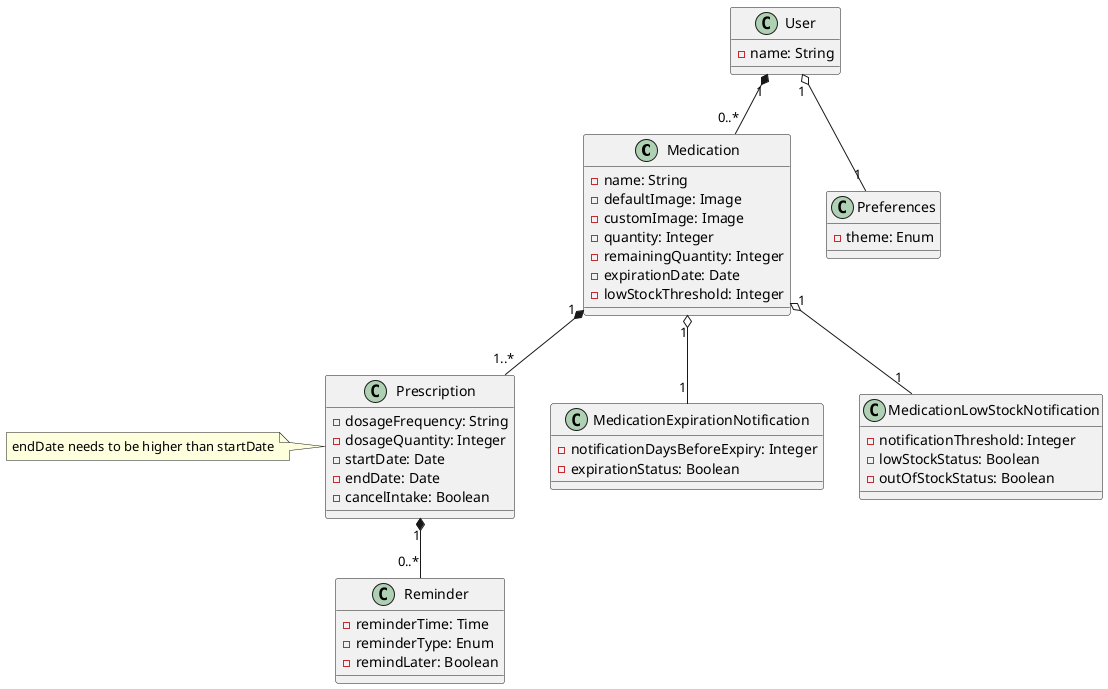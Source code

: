@startuml PINGUPILLS

class Medication {
    - name: String
    - defaultImage: Image
    - customImage: Image
    - quantity: Integer
    - remainingQuantity: Integer
    - expirationDate: Date
    - lowStockThreshold: Integer
}

class Prescription {
    - dosageFrequency: String
    - dosageQuantity: Integer
    - startDate: Date
    - endDate: Date
    - cancelIntake: Boolean
}

note left of Prescription
    endDate needs to be higher than startDate
end note

class Reminder {
    - reminderTime: Time
    - reminderType: Enum
    - remindLater: Boolean
}

class Preferences {
    - theme: Enum
}

class User {
    - name: String
}

class MedicationExpirationNotification {
    - notificationDaysBeforeExpiry: Integer
    - expirationStatus: Boolean
}

class MedicationLowStockNotification {
    - notificationThreshold: Integer
    - lowStockStatus: Boolean
    - outOfStockStatus: Boolean
}

Medication "1" *-- "1..*" Prescription
Medication "1" o-- "1" MedicationExpirationNotification
Medication "1" o-- "1" MedicationLowStockNotification
Prescription "1" *-- "0..*" Reminder
User "1" o-- "1" Preferences
User "1" *-- "0..*" Medication

@enduml